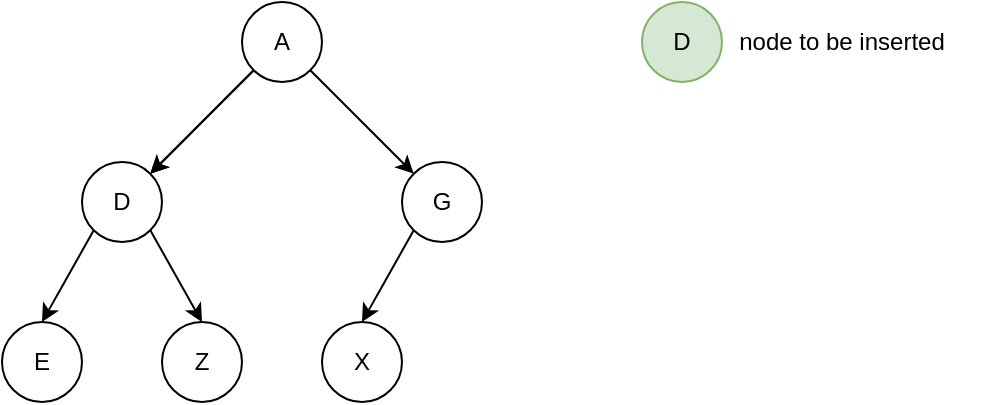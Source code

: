 <mxfile version="13.0.4" type="github" pages="8"><diagram id="tiTkpg5MdKOJtPrWHoKa" name="Page-1"><mxGraphModel dx="782" dy="431" grid="1" gridSize="10" guides="1" tooltips="1" connect="1" arrows="1" fold="1" page="1" pageScale="1" pageWidth="850" pageHeight="1100" math="0" shadow="0"><root><mxCell id="0"/><mxCell id="1" parent="0"/><mxCell id="Uha7pH_cjQRM5KrQi9Jk-1" value="A" style="ellipse;whiteSpace=wrap;html=1;aspect=fixed;" vertex="1" parent="1"><mxGeometry x="400" y="120" width="40" height="40" as="geometry"/></mxCell><mxCell id="Uha7pH_cjQRM5KrQi9Jk-2" value="D" style="ellipse;whiteSpace=wrap;html=1;aspect=fixed;" vertex="1" parent="1"><mxGeometry x="320" y="200" width="40" height="40" as="geometry"/></mxCell><mxCell id="Uha7pH_cjQRM5KrQi9Jk-3" value="G" style="ellipse;whiteSpace=wrap;html=1;aspect=fixed;" vertex="1" parent="1"><mxGeometry x="480" y="200" width="40" height="40" as="geometry"/></mxCell><mxCell id="Uha7pH_cjQRM5KrQi9Jk-4" value="E" style="ellipse;whiteSpace=wrap;html=1;aspect=fixed;" vertex="1" parent="1"><mxGeometry x="280" y="280" width="40" height="40" as="geometry"/></mxCell><mxCell id="Uha7pH_cjQRM5KrQi9Jk-5" value="Z" style="ellipse;whiteSpace=wrap;html=1;aspect=fixed;" vertex="1" parent="1"><mxGeometry x="360" y="280" width="40" height="40" as="geometry"/></mxCell><mxCell id="Uha7pH_cjQRM5KrQi9Jk-6" value="X" style="ellipse;whiteSpace=wrap;html=1;aspect=fixed;" vertex="1" parent="1"><mxGeometry x="440" y="280" width="40" height="40" as="geometry"/></mxCell><mxCell id="Uha7pH_cjQRM5KrQi9Jk-7" value="D" style="ellipse;whiteSpace=wrap;html=1;aspect=fixed;fillColor=#d5e8d4;strokeColor=#82b366;" vertex="1" parent="1"><mxGeometry x="600" y="120" width="40" height="40" as="geometry"/></mxCell><mxCell id="Uha7pH_cjQRM5KrQi9Jk-8" value="" style="endArrow=classic;html=1;exitX=0;exitY=1;exitDx=0;exitDy=0;entryX=1;entryY=0;entryDx=0;entryDy=0;" edge="1" parent="1" source="Uha7pH_cjQRM5KrQi9Jk-1" target="Uha7pH_cjQRM5KrQi9Jk-2"><mxGeometry width="50" height="50" relative="1" as="geometry"><mxPoint x="410" y="290" as="sourcePoint"/><mxPoint x="460" y="240" as="targetPoint"/></mxGeometry></mxCell><mxCell id="Uha7pH_cjQRM5KrQi9Jk-9" value="" style="endArrow=classic;html=1;exitX=1;exitY=1;exitDx=0;exitDy=0;" edge="1" parent="1" source="Uha7pH_cjQRM5KrQi9Jk-1" target="Uha7pH_cjQRM5KrQi9Jk-3"><mxGeometry width="50" height="50" relative="1" as="geometry"><mxPoint x="410" y="290" as="sourcePoint"/><mxPoint x="460" y="240" as="targetPoint"/></mxGeometry></mxCell><mxCell id="Uha7pH_cjQRM5KrQi9Jk-10" value="" style="endArrow=classic;html=1;exitX=0;exitY=1;exitDx=0;exitDy=0;entryX=1;entryY=0;entryDx=0;entryDy=0;" edge="1" parent="1"><mxGeometry width="50" height="50" relative="1" as="geometry"><mxPoint x="405.858" y="154.142" as="sourcePoint"/><mxPoint x="354.142" y="205.858" as="targetPoint"/></mxGeometry></mxCell><mxCell id="Uha7pH_cjQRM5KrQi9Jk-11" value="" style="endArrow=classic;html=1;exitX=0;exitY=1;exitDx=0;exitDy=0;entryX=0.5;entryY=0;entryDx=0;entryDy=0;" edge="1" parent="1" source="Uha7pH_cjQRM5KrQi9Jk-2" target="Uha7pH_cjQRM5KrQi9Jk-4"><mxGeometry width="50" height="50" relative="1" as="geometry"><mxPoint x="415.858" y="164.142" as="sourcePoint"/><mxPoint x="364.142" y="215.858" as="targetPoint"/></mxGeometry></mxCell><mxCell id="Uha7pH_cjQRM5KrQi9Jk-12" value="" style="endArrow=classic;html=1;exitX=1;exitY=1;exitDx=0;exitDy=0;entryX=0.5;entryY=0;entryDx=0;entryDy=0;" edge="1" parent="1" source="Uha7pH_cjQRM5KrQi9Jk-2" target="Uha7pH_cjQRM5KrQi9Jk-5"><mxGeometry width="50" height="50" relative="1" as="geometry"><mxPoint x="425.858" y="174.142" as="sourcePoint"/><mxPoint x="374.142" y="225.858" as="targetPoint"/></mxGeometry></mxCell><mxCell id="Uha7pH_cjQRM5KrQi9Jk-13" value="" style="endArrow=classic;html=1;exitX=0;exitY=1;exitDx=0;exitDy=0;entryX=0.5;entryY=0;entryDx=0;entryDy=0;" edge="1" parent="1" source="Uha7pH_cjQRM5KrQi9Jk-3" target="Uha7pH_cjQRM5KrQi9Jk-6"><mxGeometry width="50" height="50" relative="1" as="geometry"><mxPoint x="435.858" y="184.142" as="sourcePoint"/><mxPoint x="460" y="234" as="targetPoint"/></mxGeometry></mxCell><mxCell id="Uha7pH_cjQRM5KrQi9Jk-14" value="node to be inserted" style="text;html=1;strokeColor=none;fillColor=none;align=center;verticalAlign=middle;whiteSpace=wrap;rounded=0;" vertex="1" parent="1"><mxGeometry x="630" y="130" width="140" height="20" as="geometry"/></mxCell></root></mxGraphModel></diagram><diagram name="insert1" id="0joCzEbmQRCIp6UlBFdG"><mxGraphModel dx="782" dy="431" grid="1" gridSize="10" guides="1" tooltips="1" connect="1" arrows="1" fold="1" page="1" pageScale="1" pageWidth="850" pageHeight="1100" math="0" shadow="0"><root><mxCell id="C-Qoiq7Bib27GwgHGDlU-0"/><mxCell id="C-Qoiq7Bib27GwgHGDlU-1" parent="C-Qoiq7Bib27GwgHGDlU-0"/><mxCell id="C-Qoiq7Bib27GwgHGDlU-2" value="A" style="ellipse;whiteSpace=wrap;html=1;aspect=fixed;" parent="C-Qoiq7Bib27GwgHGDlU-1" vertex="1"><mxGeometry x="360" y="80" width="40" height="40" as="geometry"/></mxCell><mxCell id="C-Qoiq7Bib27GwgHGDlU-3" value="D" style="ellipse;whiteSpace=wrap;html=1;aspect=fixed;" parent="C-Qoiq7Bib27GwgHGDlU-1" vertex="1"><mxGeometry x="280" y="160" width="40" height="40" as="geometry"/></mxCell><mxCell id="C-Qoiq7Bib27GwgHGDlU-4" value="G" style="ellipse;whiteSpace=wrap;html=1;aspect=fixed;" parent="C-Qoiq7Bib27GwgHGDlU-1" vertex="1"><mxGeometry x="440" y="160" width="40" height="40" as="geometry"/></mxCell><mxCell id="C-Qoiq7Bib27GwgHGDlU-5" value="E" style="ellipse;whiteSpace=wrap;html=1;aspect=fixed;" parent="C-Qoiq7Bib27GwgHGDlU-1" vertex="1"><mxGeometry x="240" y="240" width="40" height="40" as="geometry"/></mxCell><mxCell id="C-Qoiq7Bib27GwgHGDlU-6" value="Z" style="ellipse;whiteSpace=wrap;html=1;aspect=fixed;" parent="C-Qoiq7Bib27GwgHGDlU-1" vertex="1"><mxGeometry x="320" y="240" width="40" height="40" as="geometry"/></mxCell><mxCell id="C-Qoiq7Bib27GwgHGDlU-7" value="X" style="ellipse;whiteSpace=wrap;html=1;aspect=fixed;" parent="C-Qoiq7Bib27GwgHGDlU-1" vertex="1"><mxGeometry x="400" y="240" width="40" height="40" as="geometry"/></mxCell><mxCell id="C-Qoiq7Bib27GwgHGDlU-8" value="D" style="ellipse;whiteSpace=wrap;html=1;aspect=fixed;fillColor=#d5e8d4;strokeColor=#82b366;" parent="C-Qoiq7Bib27GwgHGDlU-1" vertex="1"><mxGeometry x="480" y="240" width="40" height="40" as="geometry"/></mxCell><mxCell id="C-Qoiq7Bib27GwgHGDlU-9" value="" style="endArrow=classic;html=1;exitX=0;exitY=1;exitDx=0;exitDy=0;entryX=1;entryY=0;entryDx=0;entryDy=0;" parent="C-Qoiq7Bib27GwgHGDlU-1" source="C-Qoiq7Bib27GwgHGDlU-2" target="C-Qoiq7Bib27GwgHGDlU-3" edge="1"><mxGeometry width="50" height="50" relative="1" as="geometry"><mxPoint x="370" y="250" as="sourcePoint"/><mxPoint x="420" y="200" as="targetPoint"/></mxGeometry></mxCell><mxCell id="C-Qoiq7Bib27GwgHGDlU-10" value="" style="endArrow=classic;html=1;exitX=1;exitY=1;exitDx=0;exitDy=0;" parent="C-Qoiq7Bib27GwgHGDlU-1" source="C-Qoiq7Bib27GwgHGDlU-2" target="C-Qoiq7Bib27GwgHGDlU-4" edge="1"><mxGeometry width="50" height="50" relative="1" as="geometry"><mxPoint x="370" y="250" as="sourcePoint"/><mxPoint x="420" y="200" as="targetPoint"/></mxGeometry></mxCell><mxCell id="C-Qoiq7Bib27GwgHGDlU-11" value="" style="endArrow=classic;html=1;exitX=0;exitY=1;exitDx=0;exitDy=0;entryX=1;entryY=0;entryDx=0;entryDy=0;" parent="C-Qoiq7Bib27GwgHGDlU-1" edge="1"><mxGeometry width="50" height="50" relative="1" as="geometry"><mxPoint x="365.858" y="114.142" as="sourcePoint"/><mxPoint x="314.142" y="165.858" as="targetPoint"/></mxGeometry></mxCell><mxCell id="C-Qoiq7Bib27GwgHGDlU-12" value="" style="endArrow=classic;html=1;exitX=0;exitY=1;exitDx=0;exitDy=0;entryX=0.5;entryY=0;entryDx=0;entryDy=0;" parent="C-Qoiq7Bib27GwgHGDlU-1" source="C-Qoiq7Bib27GwgHGDlU-3" target="C-Qoiq7Bib27GwgHGDlU-5" edge="1"><mxGeometry width="50" height="50" relative="1" as="geometry"><mxPoint x="375.858" y="124.142" as="sourcePoint"/><mxPoint x="324.142" y="175.858" as="targetPoint"/></mxGeometry></mxCell><mxCell id="C-Qoiq7Bib27GwgHGDlU-13" value="" style="endArrow=classic;html=1;exitX=1;exitY=1;exitDx=0;exitDy=0;entryX=0.5;entryY=0;entryDx=0;entryDy=0;" parent="C-Qoiq7Bib27GwgHGDlU-1" source="C-Qoiq7Bib27GwgHGDlU-3" target="C-Qoiq7Bib27GwgHGDlU-6" edge="1"><mxGeometry width="50" height="50" relative="1" as="geometry"><mxPoint x="385.858" y="134.142" as="sourcePoint"/><mxPoint x="334.142" y="185.858" as="targetPoint"/></mxGeometry></mxCell><mxCell id="C-Qoiq7Bib27GwgHGDlU-14" value="" style="endArrow=classic;html=1;exitX=0;exitY=1;exitDx=0;exitDy=0;entryX=0.5;entryY=0;entryDx=0;entryDy=0;" parent="C-Qoiq7Bib27GwgHGDlU-1" source="C-Qoiq7Bib27GwgHGDlU-4" target="C-Qoiq7Bib27GwgHGDlU-7" edge="1"><mxGeometry width="50" height="50" relative="1" as="geometry"><mxPoint x="395.858" y="144.142" as="sourcePoint"/><mxPoint x="420" y="194" as="targetPoint"/></mxGeometry></mxCell><mxCell id="C-Qoiq7Bib27GwgHGDlU-15" value="" style="endArrow=classic;html=1;exitX=1;exitY=1;exitDx=0;exitDy=0;entryX=0.5;entryY=0;entryDx=0;entryDy=0;" parent="C-Qoiq7Bib27GwgHGDlU-1" source="C-Qoiq7Bib27GwgHGDlU-4" target="C-Qoiq7Bib27GwgHGDlU-8" edge="1"><mxGeometry width="50" height="50" relative="1" as="geometry"><mxPoint x="405.858" y="154.142" as="sourcePoint"/><mxPoint x="354.142" y="205.858" as="targetPoint"/></mxGeometry></mxCell></root></mxGraphModel></diagram><diagram name="insert2" id="3iJyDVDgTwm7WwHzCFF7"><mxGraphModel dx="782" dy="431" grid="1" gridSize="10" guides="1" tooltips="1" connect="1" arrows="1" fold="1" page="1" pageScale="1" pageWidth="850" pageHeight="1100" math="0" shadow="0"><root><mxCell id="vXkFa2twv61q6ra7nLN5-0"/><mxCell id="vXkFa2twv61q6ra7nLN5-1" parent="vXkFa2twv61q6ra7nLN5-0"/><mxCell id="vXkFa2twv61q6ra7nLN5-2" value="A" style="ellipse;whiteSpace=wrap;html=1;aspect=fixed;" parent="vXkFa2twv61q6ra7nLN5-1" vertex="1"><mxGeometry x="360" y="80" width="40" height="40" as="geometry"/></mxCell><mxCell id="vXkFa2twv61q6ra7nLN5-3" value="D" style="ellipse;whiteSpace=wrap;html=1;aspect=fixed;" parent="vXkFa2twv61q6ra7nLN5-1" vertex="1"><mxGeometry x="280" y="160" width="40" height="40" as="geometry"/></mxCell><mxCell id="vXkFa2twv61q6ra7nLN5-4" value="G" style="ellipse;whiteSpace=wrap;html=1;aspect=fixed;" parent="vXkFa2twv61q6ra7nLN5-1" vertex="1"><mxGeometry x="440" y="160" width="40" height="40" as="geometry"/></mxCell><mxCell id="vXkFa2twv61q6ra7nLN5-5" value="E" style="ellipse;whiteSpace=wrap;html=1;aspect=fixed;" parent="vXkFa2twv61q6ra7nLN5-1" vertex="1"><mxGeometry x="240" y="240" width="40" height="40" as="geometry"/></mxCell><mxCell id="vXkFa2twv61q6ra7nLN5-6" value="Z" style="ellipse;whiteSpace=wrap;html=1;aspect=fixed;" parent="vXkFa2twv61q6ra7nLN5-1" vertex="1"><mxGeometry x="320" y="240" width="40" height="40" as="geometry"/></mxCell><mxCell id="vXkFa2twv61q6ra7nLN5-7" value="X" style="ellipse;whiteSpace=wrap;html=1;aspect=fixed;" parent="vXkFa2twv61q6ra7nLN5-1" vertex="1"><mxGeometry x="400" y="240" width="40" height="40" as="geometry"/></mxCell><mxCell id="vXkFa2twv61q6ra7nLN5-8" value="D" style="ellipse;whiteSpace=wrap;html=1;aspect=fixed;fillColor=#d5e8d4;strokeColor=#82b366;" parent="vXkFa2twv61q6ra7nLN5-1" vertex="1"><mxGeometry x="480" y="240" width="40" height="40" as="geometry"/></mxCell><mxCell id="vXkFa2twv61q6ra7nLN5-9" value="" style="endArrow=classic;html=1;exitX=0;exitY=1;exitDx=0;exitDy=0;entryX=1;entryY=0;entryDx=0;entryDy=0;" parent="vXkFa2twv61q6ra7nLN5-1" source="vXkFa2twv61q6ra7nLN5-2" target="vXkFa2twv61q6ra7nLN5-3" edge="1"><mxGeometry width="50" height="50" relative="1" as="geometry"><mxPoint x="370" y="250" as="sourcePoint"/><mxPoint x="420" y="200" as="targetPoint"/></mxGeometry></mxCell><mxCell id="vXkFa2twv61q6ra7nLN5-10" value="" style="endArrow=classic;html=1;exitX=1;exitY=1;exitDx=0;exitDy=0;" parent="vXkFa2twv61q6ra7nLN5-1" source="vXkFa2twv61q6ra7nLN5-2" target="vXkFa2twv61q6ra7nLN5-4" edge="1"><mxGeometry width="50" height="50" relative="1" as="geometry"><mxPoint x="370" y="250" as="sourcePoint"/><mxPoint x="420" y="200" as="targetPoint"/></mxGeometry></mxCell><mxCell id="vXkFa2twv61q6ra7nLN5-11" value="" style="endArrow=classic;html=1;exitX=0;exitY=1;exitDx=0;exitDy=0;entryX=1;entryY=0;entryDx=0;entryDy=0;" parent="vXkFa2twv61q6ra7nLN5-1" edge="1"><mxGeometry width="50" height="50" relative="1" as="geometry"><mxPoint x="365.858" y="114.142" as="sourcePoint"/><mxPoint x="314.142" y="165.858" as="targetPoint"/></mxGeometry></mxCell><mxCell id="vXkFa2twv61q6ra7nLN5-12" value="" style="endArrow=classic;html=1;exitX=0;exitY=1;exitDx=0;exitDy=0;entryX=0.5;entryY=0;entryDx=0;entryDy=0;" parent="vXkFa2twv61q6ra7nLN5-1" source="vXkFa2twv61q6ra7nLN5-3" target="vXkFa2twv61q6ra7nLN5-5" edge="1"><mxGeometry width="50" height="50" relative="1" as="geometry"><mxPoint x="375.858" y="124.142" as="sourcePoint"/><mxPoint x="324.142" y="175.858" as="targetPoint"/></mxGeometry></mxCell><mxCell id="vXkFa2twv61q6ra7nLN5-13" value="" style="endArrow=classic;html=1;exitX=1;exitY=1;exitDx=0;exitDy=0;entryX=0.5;entryY=0;entryDx=0;entryDy=0;" parent="vXkFa2twv61q6ra7nLN5-1" source="vXkFa2twv61q6ra7nLN5-3" target="vXkFa2twv61q6ra7nLN5-6" edge="1"><mxGeometry width="50" height="50" relative="1" as="geometry"><mxPoint x="385.858" y="134.142" as="sourcePoint"/><mxPoint x="334.142" y="185.858" as="targetPoint"/></mxGeometry></mxCell><mxCell id="vXkFa2twv61q6ra7nLN5-14" value="" style="endArrow=classic;html=1;exitX=0;exitY=1;exitDx=0;exitDy=0;entryX=0.5;entryY=0;entryDx=0;entryDy=0;" parent="vXkFa2twv61q6ra7nLN5-1" source="vXkFa2twv61q6ra7nLN5-4" target="vXkFa2twv61q6ra7nLN5-7" edge="1"><mxGeometry width="50" height="50" relative="1" as="geometry"><mxPoint x="395.858" y="144.142" as="sourcePoint"/><mxPoint x="420" y="194" as="targetPoint"/></mxGeometry></mxCell><mxCell id="vXkFa2twv61q6ra7nLN5-15" value="" style="endArrow=classic;html=1;exitX=1;exitY=1;exitDx=0;exitDy=0;entryX=0.5;entryY=0;entryDx=0;entryDy=0;" parent="vXkFa2twv61q6ra7nLN5-1" source="vXkFa2twv61q6ra7nLN5-4" target="vXkFa2twv61q6ra7nLN5-8" edge="1"><mxGeometry width="50" height="50" relative="1" as="geometry"><mxPoint x="405.858" y="154.142" as="sourcePoint"/><mxPoint x="354.142" y="205.858" as="targetPoint"/></mxGeometry></mxCell><mxCell id="SrZjZe7KAqvHJ1TmL_Qe-0" value="" style="dashed=1;curved=1;endArrow=classic;startArrow=classic;html=1;exitX=1;exitY=0.5;exitDx=0;exitDy=0;entryX=1;entryY=0.5;entryDx=0;entryDy=0;fillColor=#f8cecc;strokeColor=#b85450;" parent="vXkFa2twv61q6ra7nLN5-1" source="vXkFa2twv61q6ra7nLN5-8" target="vXkFa2twv61q6ra7nLN5-4" edge="1"><mxGeometry width="50" height="50" relative="1" as="geometry"><mxPoint x="550" y="220" as="sourcePoint"/><mxPoint x="520" y="140" as="targetPoint"/><Array as="points"><mxPoint x="540" y="220"/><mxPoint x="530" y="180"/></Array></mxGeometry></mxCell></root></mxGraphModel></diagram><diagram name="insert3" id="_QG4GHINKC9JCldXMLCE"><mxGraphModel dx="782" dy="431" grid="1" gridSize="10" guides="1" tooltips="1" connect="1" arrows="1" fold="1" page="1" pageScale="1" pageWidth="850" pageHeight="1100" math="0" shadow="0"><root><mxCell id="C8JuV8JJ2mS9ize30Ght-0"/><mxCell id="C8JuV8JJ2mS9ize30Ght-1" parent="C8JuV8JJ2mS9ize30Ght-0"/><mxCell id="C8JuV8JJ2mS9ize30Ght-2" value="A" style="ellipse;whiteSpace=wrap;html=1;aspect=fixed;" parent="C8JuV8JJ2mS9ize30Ght-1" vertex="1"><mxGeometry x="360" y="80" width="40" height="40" as="geometry"/></mxCell><mxCell id="C8JuV8JJ2mS9ize30Ght-3" value="D" style="ellipse;whiteSpace=wrap;html=1;aspect=fixed;" parent="C8JuV8JJ2mS9ize30Ght-1" vertex="1"><mxGeometry x="280" y="160" width="40" height="40" as="geometry"/></mxCell><mxCell id="C8JuV8JJ2mS9ize30Ght-4" value="D" style="ellipse;whiteSpace=wrap;html=1;aspect=fixed;fillColor=#d5e8d4;strokeColor=#82b366;" parent="C8JuV8JJ2mS9ize30Ght-1" vertex="1"><mxGeometry x="440" y="160" width="40" height="40" as="geometry"/></mxCell><mxCell id="C8JuV8JJ2mS9ize30Ght-5" value="E" style="ellipse;whiteSpace=wrap;html=1;aspect=fixed;" parent="C8JuV8JJ2mS9ize30Ght-1" vertex="1"><mxGeometry x="240" y="240" width="40" height="40" as="geometry"/></mxCell><mxCell id="C8JuV8JJ2mS9ize30Ght-6" value="Z" style="ellipse;whiteSpace=wrap;html=1;aspect=fixed;" parent="C8JuV8JJ2mS9ize30Ght-1" vertex="1"><mxGeometry x="320" y="240" width="40" height="40" as="geometry"/></mxCell><mxCell id="C8JuV8JJ2mS9ize30Ght-7" value="X" style="ellipse;whiteSpace=wrap;html=1;aspect=fixed;" parent="C8JuV8JJ2mS9ize30Ght-1" vertex="1"><mxGeometry x="400" y="240" width="40" height="40" as="geometry"/></mxCell><mxCell id="C8JuV8JJ2mS9ize30Ght-8" value="G" style="ellipse;whiteSpace=wrap;html=1;aspect=fixed;" parent="C8JuV8JJ2mS9ize30Ght-1" vertex="1"><mxGeometry x="480" y="240" width="40" height="40" as="geometry"/></mxCell><mxCell id="C8JuV8JJ2mS9ize30Ght-9" value="" style="endArrow=classic;html=1;exitX=0;exitY=1;exitDx=0;exitDy=0;entryX=1;entryY=0;entryDx=0;entryDy=0;" parent="C8JuV8JJ2mS9ize30Ght-1" source="C8JuV8JJ2mS9ize30Ght-2" target="C8JuV8JJ2mS9ize30Ght-3" edge="1"><mxGeometry width="50" height="50" relative="1" as="geometry"><mxPoint x="370" y="250" as="sourcePoint"/><mxPoint x="420" y="200" as="targetPoint"/></mxGeometry></mxCell><mxCell id="C8JuV8JJ2mS9ize30Ght-10" value="" style="endArrow=classic;html=1;exitX=1;exitY=1;exitDx=0;exitDy=0;" parent="C8JuV8JJ2mS9ize30Ght-1" source="C8JuV8JJ2mS9ize30Ght-2" target="C8JuV8JJ2mS9ize30Ght-4" edge="1"><mxGeometry width="50" height="50" relative="1" as="geometry"><mxPoint x="370" y="250" as="sourcePoint"/><mxPoint x="420" y="200" as="targetPoint"/></mxGeometry></mxCell><mxCell id="C8JuV8JJ2mS9ize30Ght-11" value="" style="endArrow=classic;html=1;exitX=0;exitY=1;exitDx=0;exitDy=0;entryX=1;entryY=0;entryDx=0;entryDy=0;" parent="C8JuV8JJ2mS9ize30Ght-1" edge="1"><mxGeometry width="50" height="50" relative="1" as="geometry"><mxPoint x="365.858" y="114.142" as="sourcePoint"/><mxPoint x="314.142" y="165.858" as="targetPoint"/></mxGeometry></mxCell><mxCell id="C8JuV8JJ2mS9ize30Ght-12" value="" style="endArrow=classic;html=1;exitX=0;exitY=1;exitDx=0;exitDy=0;entryX=0.5;entryY=0;entryDx=0;entryDy=0;" parent="C8JuV8JJ2mS9ize30Ght-1" source="C8JuV8JJ2mS9ize30Ght-3" target="C8JuV8JJ2mS9ize30Ght-5" edge="1"><mxGeometry width="50" height="50" relative="1" as="geometry"><mxPoint x="375.858" y="124.142" as="sourcePoint"/><mxPoint x="324.142" y="175.858" as="targetPoint"/></mxGeometry></mxCell><mxCell id="C8JuV8JJ2mS9ize30Ght-13" value="" style="endArrow=classic;html=1;exitX=1;exitY=1;exitDx=0;exitDy=0;entryX=0.5;entryY=0;entryDx=0;entryDy=0;" parent="C8JuV8JJ2mS9ize30Ght-1" source="C8JuV8JJ2mS9ize30Ght-3" target="C8JuV8JJ2mS9ize30Ght-6" edge="1"><mxGeometry width="50" height="50" relative="1" as="geometry"><mxPoint x="385.858" y="134.142" as="sourcePoint"/><mxPoint x="334.142" y="185.858" as="targetPoint"/></mxGeometry></mxCell><mxCell id="C8JuV8JJ2mS9ize30Ght-14" value="" style="endArrow=classic;html=1;exitX=0;exitY=1;exitDx=0;exitDy=0;entryX=0.5;entryY=0;entryDx=0;entryDy=0;" parent="C8JuV8JJ2mS9ize30Ght-1" source="C8JuV8JJ2mS9ize30Ght-4" target="C8JuV8JJ2mS9ize30Ght-7" edge="1"><mxGeometry width="50" height="50" relative="1" as="geometry"><mxPoint x="395.858" y="144.142" as="sourcePoint"/><mxPoint x="420" y="194" as="targetPoint"/></mxGeometry></mxCell><mxCell id="C8JuV8JJ2mS9ize30Ght-15" value="" style="endArrow=classic;html=1;exitX=1;exitY=1;exitDx=0;exitDy=0;entryX=0.5;entryY=0;entryDx=0;entryDy=0;" parent="C8JuV8JJ2mS9ize30Ght-1" source="C8JuV8JJ2mS9ize30Ght-4" target="C8JuV8JJ2mS9ize30Ght-8" edge="1"><mxGeometry width="50" height="50" relative="1" as="geometry"><mxPoint x="405.858" y="154.142" as="sourcePoint"/><mxPoint x="354.142" y="205.858" as="targetPoint"/></mxGeometry></mxCell></root></mxGraphModel></diagram><diagram name="delete0" id="vWE9emoFcDbL52ZdJsZ7"><mxGraphModel dx="782" dy="431" grid="1" gridSize="10" guides="1" tooltips="1" connect="1" arrows="1" fold="1" page="1" pageScale="1" pageWidth="850" pageHeight="1100" math="0" shadow="0"><root><mxCell id="GKkTEuXcgtPDKcIp3vs8-0"/><mxCell id="GKkTEuXcgtPDKcIp3vs8-1" parent="GKkTEuXcgtPDKcIp3vs8-0"/><mxCell id="GKkTEuXcgtPDKcIp3vs8-2" value="A" style="ellipse;whiteSpace=wrap;html=1;aspect=fixed;fillColor=#f8cecc;strokeColor=#b85450;" parent="GKkTEuXcgtPDKcIp3vs8-1" vertex="1"><mxGeometry x="360" y="80" width="40" height="40" as="geometry"/></mxCell><mxCell id="GKkTEuXcgtPDKcIp3vs8-3" value="D" style="ellipse;whiteSpace=wrap;html=1;aspect=fixed;" parent="GKkTEuXcgtPDKcIp3vs8-1" vertex="1"><mxGeometry x="280" y="160" width="40" height="40" as="geometry"/></mxCell><mxCell id="GKkTEuXcgtPDKcIp3vs8-4" value="D" style="ellipse;whiteSpace=wrap;html=1;aspect=fixed;" parent="GKkTEuXcgtPDKcIp3vs8-1" vertex="1"><mxGeometry x="440" y="160" width="40" height="40" as="geometry"/></mxCell><mxCell id="GKkTEuXcgtPDKcIp3vs8-5" value="E" style="ellipse;whiteSpace=wrap;html=1;aspect=fixed;" parent="GKkTEuXcgtPDKcIp3vs8-1" vertex="1"><mxGeometry x="240" y="240" width="40" height="40" as="geometry"/></mxCell><mxCell id="GKkTEuXcgtPDKcIp3vs8-6" value="Z" style="ellipse;whiteSpace=wrap;html=1;aspect=fixed;" parent="GKkTEuXcgtPDKcIp3vs8-1" vertex="1"><mxGeometry x="320" y="240" width="40" height="40" as="geometry"/></mxCell><mxCell id="GKkTEuXcgtPDKcIp3vs8-7" value="X" style="ellipse;whiteSpace=wrap;html=1;aspect=fixed;" parent="GKkTEuXcgtPDKcIp3vs8-1" vertex="1"><mxGeometry x="400" y="240" width="40" height="40" as="geometry"/></mxCell><mxCell id="GKkTEuXcgtPDKcIp3vs8-8" value="" style="endArrow=classic;html=1;exitX=0;exitY=1;exitDx=0;exitDy=0;entryX=1;entryY=0;entryDx=0;entryDy=0;" parent="GKkTEuXcgtPDKcIp3vs8-1" source="GKkTEuXcgtPDKcIp3vs8-2" target="GKkTEuXcgtPDKcIp3vs8-3" edge="1"><mxGeometry width="50" height="50" relative="1" as="geometry"><mxPoint x="370" y="250" as="sourcePoint"/><mxPoint x="420" y="200" as="targetPoint"/></mxGeometry></mxCell><mxCell id="GKkTEuXcgtPDKcIp3vs8-9" value="" style="endArrow=classic;html=1;exitX=1;exitY=1;exitDx=0;exitDy=0;" parent="GKkTEuXcgtPDKcIp3vs8-1" source="GKkTEuXcgtPDKcIp3vs8-2" target="GKkTEuXcgtPDKcIp3vs8-4" edge="1"><mxGeometry width="50" height="50" relative="1" as="geometry"><mxPoint x="370" y="250" as="sourcePoint"/><mxPoint x="420" y="200" as="targetPoint"/></mxGeometry></mxCell><mxCell id="GKkTEuXcgtPDKcIp3vs8-10" value="" style="endArrow=classic;html=1;exitX=0;exitY=1;exitDx=0;exitDy=0;entryX=1;entryY=0;entryDx=0;entryDy=0;" parent="GKkTEuXcgtPDKcIp3vs8-1" edge="1"><mxGeometry width="50" height="50" relative="1" as="geometry"><mxPoint x="365.858" y="114.142" as="sourcePoint"/><mxPoint x="314.142" y="165.858" as="targetPoint"/></mxGeometry></mxCell><mxCell id="GKkTEuXcgtPDKcIp3vs8-11" value="" style="endArrow=classic;html=1;exitX=0;exitY=1;exitDx=0;exitDy=0;entryX=0.5;entryY=0;entryDx=0;entryDy=0;" parent="GKkTEuXcgtPDKcIp3vs8-1" source="GKkTEuXcgtPDKcIp3vs8-3" target="GKkTEuXcgtPDKcIp3vs8-5" edge="1"><mxGeometry width="50" height="50" relative="1" as="geometry"><mxPoint x="375.858" y="124.142" as="sourcePoint"/><mxPoint x="324.142" y="175.858" as="targetPoint"/></mxGeometry></mxCell><mxCell id="GKkTEuXcgtPDKcIp3vs8-12" value="" style="endArrow=classic;html=1;exitX=1;exitY=1;exitDx=0;exitDy=0;entryX=0.5;entryY=0;entryDx=0;entryDy=0;" parent="GKkTEuXcgtPDKcIp3vs8-1" source="GKkTEuXcgtPDKcIp3vs8-3" target="GKkTEuXcgtPDKcIp3vs8-6" edge="1"><mxGeometry width="50" height="50" relative="1" as="geometry"><mxPoint x="385.858" y="134.142" as="sourcePoint"/><mxPoint x="334.142" y="185.858" as="targetPoint"/></mxGeometry></mxCell><mxCell id="GKkTEuXcgtPDKcIp3vs8-13" value="" style="endArrow=classic;html=1;exitX=0;exitY=1;exitDx=0;exitDy=0;entryX=0.5;entryY=0;entryDx=0;entryDy=0;" parent="GKkTEuXcgtPDKcIp3vs8-1" source="GKkTEuXcgtPDKcIp3vs8-4" target="GKkTEuXcgtPDKcIp3vs8-7" edge="1"><mxGeometry width="50" height="50" relative="1" as="geometry"><mxPoint x="395.858" y="144.142" as="sourcePoint"/><mxPoint x="420" y="194" as="targetPoint"/></mxGeometry></mxCell><mxCell id="GKkTEuXcgtPDKcIp3vs8-15" value="G" style="ellipse;whiteSpace=wrap;html=1;aspect=fixed;" parent="GKkTEuXcgtPDKcIp3vs8-1" vertex="1"><mxGeometry x="480" y="240" width="40" height="40" as="geometry"/></mxCell><mxCell id="GKkTEuXcgtPDKcIp3vs8-16" value="" style="endArrow=classic;html=1;entryX=0.5;entryY=0;entryDx=0;entryDy=0;exitX=1;exitY=1;exitDx=0;exitDy=0;" parent="GKkTEuXcgtPDKcIp3vs8-1" source="GKkTEuXcgtPDKcIp3vs8-4" target="GKkTEuXcgtPDKcIp3vs8-15" edge="1"><mxGeometry width="50" height="50" relative="1" as="geometry"><mxPoint x="540" y="170" as="sourcePoint"/><mxPoint x="560" y="180" as="targetPoint"/></mxGeometry></mxCell></root></mxGraphModel></diagram><diagram name="delete1" id="PgltrsXOVjbsjhyOYFS_"><mxGraphModel dx="782" dy="431" grid="1" gridSize="10" guides="1" tooltips="1" connect="1" arrows="1" fold="1" page="1" pageScale="1" pageWidth="850" pageHeight="1100" math="0" shadow="0"><root><mxCell id="Dqc5kk60L8dRfvvsSHrR-0"/><mxCell id="Dqc5kk60L8dRfvvsSHrR-1" parent="Dqc5kk60L8dRfvvsSHrR-0"/><mxCell id="Dqc5kk60L8dRfvvsSHrR-2" value="G" style="ellipse;whiteSpace=wrap;html=1;aspect=fixed;fillColor=#dae8fc;strokeColor=#6c8ebf;" parent="Dqc5kk60L8dRfvvsSHrR-1" vertex="1"><mxGeometry x="360" y="80" width="40" height="40" as="geometry"/></mxCell><mxCell id="Dqc5kk60L8dRfvvsSHrR-3" value="D" style="ellipse;whiteSpace=wrap;html=1;aspect=fixed;" parent="Dqc5kk60L8dRfvvsSHrR-1" vertex="1"><mxGeometry x="280" y="160" width="40" height="40" as="geometry"/></mxCell><mxCell id="Dqc5kk60L8dRfvvsSHrR-4" value="D" style="ellipse;whiteSpace=wrap;html=1;aspect=fixed;" parent="Dqc5kk60L8dRfvvsSHrR-1" vertex="1"><mxGeometry x="440" y="160" width="40" height="40" as="geometry"/></mxCell><mxCell id="Dqc5kk60L8dRfvvsSHrR-5" value="E" style="ellipse;whiteSpace=wrap;html=1;aspect=fixed;" parent="Dqc5kk60L8dRfvvsSHrR-1" vertex="1"><mxGeometry x="240" y="240" width="40" height="40" as="geometry"/></mxCell><mxCell id="Dqc5kk60L8dRfvvsSHrR-6" value="Z" style="ellipse;whiteSpace=wrap;html=1;aspect=fixed;" parent="Dqc5kk60L8dRfvvsSHrR-1" vertex="1"><mxGeometry x="320" y="240" width="40" height="40" as="geometry"/></mxCell><mxCell id="Dqc5kk60L8dRfvvsSHrR-7" value="X" style="ellipse;whiteSpace=wrap;html=1;aspect=fixed;" parent="Dqc5kk60L8dRfvvsSHrR-1" vertex="1"><mxGeometry x="400" y="240" width="40" height="40" as="geometry"/></mxCell><mxCell id="Dqc5kk60L8dRfvvsSHrR-8" value="" style="endArrow=classic;html=1;exitX=0;exitY=1;exitDx=0;exitDy=0;entryX=1;entryY=0;entryDx=0;entryDy=0;" parent="Dqc5kk60L8dRfvvsSHrR-1" source="Dqc5kk60L8dRfvvsSHrR-2" target="Dqc5kk60L8dRfvvsSHrR-3" edge="1"><mxGeometry width="50" height="50" relative="1" as="geometry"><mxPoint x="370" y="250" as="sourcePoint"/><mxPoint x="420" y="200" as="targetPoint"/></mxGeometry></mxCell><mxCell id="Dqc5kk60L8dRfvvsSHrR-9" value="" style="endArrow=classic;html=1;exitX=1;exitY=1;exitDx=0;exitDy=0;" parent="Dqc5kk60L8dRfvvsSHrR-1" source="Dqc5kk60L8dRfvvsSHrR-2" target="Dqc5kk60L8dRfvvsSHrR-4" edge="1"><mxGeometry width="50" height="50" relative="1" as="geometry"><mxPoint x="370" y="250" as="sourcePoint"/><mxPoint x="420" y="200" as="targetPoint"/></mxGeometry></mxCell><mxCell id="Dqc5kk60L8dRfvvsSHrR-10" value="" style="endArrow=classic;html=1;exitX=0;exitY=1;exitDx=0;exitDy=0;entryX=1;entryY=0;entryDx=0;entryDy=0;" parent="Dqc5kk60L8dRfvvsSHrR-1" edge="1"><mxGeometry width="50" height="50" relative="1" as="geometry"><mxPoint x="365.858" y="114.142" as="sourcePoint"/><mxPoint x="314.142" y="165.858" as="targetPoint"/></mxGeometry></mxCell><mxCell id="Dqc5kk60L8dRfvvsSHrR-11" value="" style="endArrow=classic;html=1;exitX=0;exitY=1;exitDx=0;exitDy=0;entryX=0.5;entryY=0;entryDx=0;entryDy=0;" parent="Dqc5kk60L8dRfvvsSHrR-1" source="Dqc5kk60L8dRfvvsSHrR-3" target="Dqc5kk60L8dRfvvsSHrR-5" edge="1"><mxGeometry width="50" height="50" relative="1" as="geometry"><mxPoint x="375.858" y="124.142" as="sourcePoint"/><mxPoint x="324.142" y="175.858" as="targetPoint"/></mxGeometry></mxCell><mxCell id="Dqc5kk60L8dRfvvsSHrR-12" value="" style="endArrow=classic;html=1;exitX=1;exitY=1;exitDx=0;exitDy=0;entryX=0.5;entryY=0;entryDx=0;entryDy=0;" parent="Dqc5kk60L8dRfvvsSHrR-1" source="Dqc5kk60L8dRfvvsSHrR-3" target="Dqc5kk60L8dRfvvsSHrR-6" edge="1"><mxGeometry width="50" height="50" relative="1" as="geometry"><mxPoint x="385.858" y="134.142" as="sourcePoint"/><mxPoint x="334.142" y="185.858" as="targetPoint"/></mxGeometry></mxCell><mxCell id="Dqc5kk60L8dRfvvsSHrR-13" value="" style="endArrow=classic;html=1;exitX=0;exitY=1;exitDx=0;exitDy=0;entryX=0.5;entryY=0;entryDx=0;entryDy=0;" parent="Dqc5kk60L8dRfvvsSHrR-1" source="Dqc5kk60L8dRfvvsSHrR-4" target="Dqc5kk60L8dRfvvsSHrR-7" edge="1"><mxGeometry width="50" height="50" relative="1" as="geometry"><mxPoint x="395.858" y="144.142" as="sourcePoint"/><mxPoint x="420" y="194" as="targetPoint"/></mxGeometry></mxCell><mxCell id="Dqc5kk60L8dRfvvsSHrR-14" value="" style="dashed=1;curved=1;endArrow=classic;startArrow=classic;html=1;exitX=0;exitY=0;exitDx=0;exitDy=0;entryX=0;entryY=0;entryDx=0;entryDy=0;fillColor=#f8cecc;strokeColor=#b85450;" parent="Dqc5kk60L8dRfvvsSHrR-1" source="Dqc5kk60L8dRfvvsSHrR-3" target="Dqc5kk60L8dRfvvsSHrR-2" edge="1"><mxGeometry width="50" height="50" relative="1" as="geometry"><mxPoint x="520" y="260" as="sourcePoint"/><mxPoint x="480" y="180" as="targetPoint"/><Array as="points"><mxPoint x="270" y="100"/></Array></mxGeometry></mxCell><mxCell id="ZbfKyudAZBIzuAVvrGvH-0" value="A" style="ellipse;whiteSpace=wrap;html=1;aspect=fixed;fillColor=#f8cecc;strokeColor=#b85450;" parent="Dqc5kk60L8dRfvvsSHrR-1" vertex="1"><mxGeometry x="560" y="80" width="40" height="40" as="geometry"/></mxCell><mxCell id="ZbfKyudAZBIzuAVvrGvH-1" value="Node deleted and waiting to be returned" style="text;html=1;strokeColor=none;fillColor=none;align=center;verticalAlign=middle;whiteSpace=wrap;rounded=0;" parent="Dqc5kk60L8dRfvvsSHrR-1" vertex="1"><mxGeometry x="600" y="90" width="120" height="20" as="geometry"/></mxCell></root></mxGraphModel></diagram><diagram name="delete2" id="3_ChAbxLQ-6D6vrs810R"><mxGraphModel dx="782" dy="431" grid="1" gridSize="10" guides="1" tooltips="1" connect="1" arrows="1" fold="1" page="1" pageScale="1" pageWidth="850" pageHeight="1100" math="0" shadow="0"><root><mxCell id="_uw6f4uIdjb6el9madh7-0"/><mxCell id="_uw6f4uIdjb6el9madh7-1" parent="_uw6f4uIdjb6el9madh7-0"/><mxCell id="_uw6f4uIdjb6el9madh7-2" value="D" style="ellipse;whiteSpace=wrap;html=1;aspect=fixed;" parent="_uw6f4uIdjb6el9madh7-1" vertex="1"><mxGeometry x="360" y="80" width="40" height="40" as="geometry"/></mxCell><mxCell id="_uw6f4uIdjb6el9madh7-3" value="G" style="ellipse;whiteSpace=wrap;html=1;aspect=fixed;fillColor=#dae8fc;strokeColor=#6c8ebf;" parent="_uw6f4uIdjb6el9madh7-1" vertex="1"><mxGeometry x="280" y="160" width="40" height="40" as="geometry"/></mxCell><mxCell id="_uw6f4uIdjb6el9madh7-4" value="D" style="ellipse;whiteSpace=wrap;html=1;aspect=fixed;" parent="_uw6f4uIdjb6el9madh7-1" vertex="1"><mxGeometry x="440" y="160" width="40" height="40" as="geometry"/></mxCell><mxCell id="_uw6f4uIdjb6el9madh7-5" value="E" style="ellipse;whiteSpace=wrap;html=1;aspect=fixed;" parent="_uw6f4uIdjb6el9madh7-1" vertex="1"><mxGeometry x="240" y="240" width="40" height="40" as="geometry"/></mxCell><mxCell id="_uw6f4uIdjb6el9madh7-6" value="Z" style="ellipse;whiteSpace=wrap;html=1;aspect=fixed;" parent="_uw6f4uIdjb6el9madh7-1" vertex="1"><mxGeometry x="320" y="240" width="40" height="40" as="geometry"/></mxCell><mxCell id="_uw6f4uIdjb6el9madh7-7" value="X" style="ellipse;whiteSpace=wrap;html=1;aspect=fixed;" parent="_uw6f4uIdjb6el9madh7-1" vertex="1"><mxGeometry x="400" y="240" width="40" height="40" as="geometry"/></mxCell><mxCell id="_uw6f4uIdjb6el9madh7-8" value="" style="endArrow=classic;html=1;exitX=0;exitY=1;exitDx=0;exitDy=0;entryX=1;entryY=0;entryDx=0;entryDy=0;" parent="_uw6f4uIdjb6el9madh7-1" source="_uw6f4uIdjb6el9madh7-2" target="_uw6f4uIdjb6el9madh7-3" edge="1"><mxGeometry width="50" height="50" relative="1" as="geometry"><mxPoint x="370" y="250" as="sourcePoint"/><mxPoint x="420" y="200" as="targetPoint"/></mxGeometry></mxCell><mxCell id="_uw6f4uIdjb6el9madh7-9" value="" style="endArrow=classic;html=1;exitX=1;exitY=1;exitDx=0;exitDy=0;" parent="_uw6f4uIdjb6el9madh7-1" source="_uw6f4uIdjb6el9madh7-2" target="_uw6f4uIdjb6el9madh7-4" edge="1"><mxGeometry width="50" height="50" relative="1" as="geometry"><mxPoint x="370" y="250" as="sourcePoint"/><mxPoint x="420" y="200" as="targetPoint"/></mxGeometry></mxCell><mxCell id="_uw6f4uIdjb6el9madh7-10" value="" style="endArrow=classic;html=1;exitX=0;exitY=1;exitDx=0;exitDy=0;entryX=1;entryY=0;entryDx=0;entryDy=0;" parent="_uw6f4uIdjb6el9madh7-1" edge="1"><mxGeometry width="50" height="50" relative="1" as="geometry"><mxPoint x="365.858" y="114.142" as="sourcePoint"/><mxPoint x="314.142" y="165.858" as="targetPoint"/></mxGeometry></mxCell><mxCell id="_uw6f4uIdjb6el9madh7-11" value="" style="endArrow=classic;html=1;exitX=0;exitY=1;exitDx=0;exitDy=0;entryX=0.5;entryY=0;entryDx=0;entryDy=0;" parent="_uw6f4uIdjb6el9madh7-1" source="_uw6f4uIdjb6el9madh7-3" target="_uw6f4uIdjb6el9madh7-5" edge="1"><mxGeometry width="50" height="50" relative="1" as="geometry"><mxPoint x="375.858" y="124.142" as="sourcePoint"/><mxPoint x="324.142" y="175.858" as="targetPoint"/></mxGeometry></mxCell><mxCell id="_uw6f4uIdjb6el9madh7-12" value="" style="endArrow=classic;html=1;exitX=1;exitY=1;exitDx=0;exitDy=0;entryX=0.5;entryY=0;entryDx=0;entryDy=0;" parent="_uw6f4uIdjb6el9madh7-1" source="_uw6f4uIdjb6el9madh7-3" target="_uw6f4uIdjb6el9madh7-6" edge="1"><mxGeometry width="50" height="50" relative="1" as="geometry"><mxPoint x="385.858" y="134.142" as="sourcePoint"/><mxPoint x="334.142" y="185.858" as="targetPoint"/></mxGeometry></mxCell><mxCell id="_uw6f4uIdjb6el9madh7-13" value="" style="endArrow=classic;html=1;exitX=0;exitY=1;exitDx=0;exitDy=0;entryX=0.5;entryY=0;entryDx=0;entryDy=0;" parent="_uw6f4uIdjb6el9madh7-1" source="_uw6f4uIdjb6el9madh7-4" target="_uw6f4uIdjb6el9madh7-7" edge="1"><mxGeometry width="50" height="50" relative="1" as="geometry"><mxPoint x="395.858" y="144.142" as="sourcePoint"/><mxPoint x="420" y="194" as="targetPoint"/></mxGeometry></mxCell><mxCell id="_uw6f4uIdjb6el9madh7-14" value="" style="dashed=1;curved=1;endArrow=classic;startArrow=classic;html=1;exitX=0;exitY=0;exitDx=0;exitDy=0;entryX=0;entryY=0.5;entryDx=0;entryDy=0;fillColor=#f8cecc;strokeColor=#b85450;" parent="_uw6f4uIdjb6el9madh7-1" source="_uw6f4uIdjb6el9madh7-5" target="_uw6f4uIdjb6el9madh7-3" edge="1"><mxGeometry width="50" height="50" relative="1" as="geometry"><mxPoint x="520" y="260" as="sourcePoint"/><mxPoint x="480" y="180" as="targetPoint"/><Array as="points"><mxPoint x="240" y="180"/></Array></mxGeometry></mxCell><mxCell id="bI7nuuUyA50QtXmmJDoG-0" value="A" style="ellipse;whiteSpace=wrap;html=1;aspect=fixed;fillColor=#f8cecc;strokeColor=#b85450;" parent="_uw6f4uIdjb6el9madh7-1" vertex="1"><mxGeometry x="560" y="80" width="40" height="40" as="geometry"/></mxCell><mxCell id="ZN3HrRRkQWjDgwi0ZghG-0" value="Node deleted and waiting to be returned" style="text;html=1;strokeColor=none;fillColor=none;align=center;verticalAlign=middle;whiteSpace=wrap;rounded=0;" parent="_uw6f4uIdjb6el9madh7-1" vertex="1"><mxGeometry x="600" y="90" width="120" height="20" as="geometry"/></mxCell></root></mxGraphModel></diagram><diagram name="delete3" id="Megs3mlHDBLZvCKeaJqz"><mxGraphModel dx="782" dy="431" grid="1" gridSize="10" guides="1" tooltips="1" connect="1" arrows="1" fold="1" page="1" pageScale="1" pageWidth="850" pageHeight="1100" math="0" shadow="0"><root><mxCell id="E6THZERxSCbt2HdxxE0Z-0"/><mxCell id="E6THZERxSCbt2HdxxE0Z-1" parent="E6THZERxSCbt2HdxxE0Z-0"/><mxCell id="E6THZERxSCbt2HdxxE0Z-2" value="D" style="ellipse;whiteSpace=wrap;html=1;aspect=fixed;" parent="E6THZERxSCbt2HdxxE0Z-1" vertex="1"><mxGeometry x="360" y="80" width="40" height="40" as="geometry"/></mxCell><mxCell id="E6THZERxSCbt2HdxxE0Z-3" value="E" style="ellipse;whiteSpace=wrap;html=1;aspect=fixed;" parent="E6THZERxSCbt2HdxxE0Z-1" vertex="1"><mxGeometry x="280" y="160" width="40" height="40" as="geometry"/></mxCell><mxCell id="E6THZERxSCbt2HdxxE0Z-4" value="D" style="ellipse;whiteSpace=wrap;html=1;aspect=fixed;" parent="E6THZERxSCbt2HdxxE0Z-1" vertex="1"><mxGeometry x="440" y="160" width="40" height="40" as="geometry"/></mxCell><mxCell id="E6THZERxSCbt2HdxxE0Z-5" value="G" style="ellipse;whiteSpace=wrap;html=1;aspect=fixed;fillColor=#dae8fc;strokeColor=#6c8ebf;" parent="E6THZERxSCbt2HdxxE0Z-1" vertex="1"><mxGeometry x="240" y="240" width="40" height="40" as="geometry"/></mxCell><mxCell id="E6THZERxSCbt2HdxxE0Z-6" value="Z" style="ellipse;whiteSpace=wrap;html=1;aspect=fixed;" parent="E6THZERxSCbt2HdxxE0Z-1" vertex="1"><mxGeometry x="320" y="240" width="40" height="40" as="geometry"/></mxCell><mxCell id="E6THZERxSCbt2HdxxE0Z-7" value="X" style="ellipse;whiteSpace=wrap;html=1;aspect=fixed;" parent="E6THZERxSCbt2HdxxE0Z-1" vertex="1"><mxGeometry x="400" y="240" width="40" height="40" as="geometry"/></mxCell><mxCell id="E6THZERxSCbt2HdxxE0Z-8" value="" style="endArrow=classic;html=1;exitX=0;exitY=1;exitDx=0;exitDy=0;entryX=1;entryY=0;entryDx=0;entryDy=0;" parent="E6THZERxSCbt2HdxxE0Z-1" source="E6THZERxSCbt2HdxxE0Z-2" target="E6THZERxSCbt2HdxxE0Z-3" edge="1"><mxGeometry width="50" height="50" relative="1" as="geometry"><mxPoint x="370" y="250" as="sourcePoint"/><mxPoint x="420" y="200" as="targetPoint"/></mxGeometry></mxCell><mxCell id="E6THZERxSCbt2HdxxE0Z-9" value="" style="endArrow=classic;html=1;exitX=1;exitY=1;exitDx=0;exitDy=0;" parent="E6THZERxSCbt2HdxxE0Z-1" source="E6THZERxSCbt2HdxxE0Z-2" target="E6THZERxSCbt2HdxxE0Z-4" edge="1"><mxGeometry width="50" height="50" relative="1" as="geometry"><mxPoint x="370" y="250" as="sourcePoint"/><mxPoint x="420" y="200" as="targetPoint"/></mxGeometry></mxCell><mxCell id="E6THZERxSCbt2HdxxE0Z-10" value="" style="endArrow=classic;html=1;exitX=0;exitY=1;exitDx=0;exitDy=0;entryX=1;entryY=0;entryDx=0;entryDy=0;" parent="E6THZERxSCbt2HdxxE0Z-1" edge="1"><mxGeometry width="50" height="50" relative="1" as="geometry"><mxPoint x="365.858" y="114.142" as="sourcePoint"/><mxPoint x="314.142" y="165.858" as="targetPoint"/></mxGeometry></mxCell><mxCell id="E6THZERxSCbt2HdxxE0Z-11" value="" style="endArrow=classic;html=1;exitX=0;exitY=1;exitDx=0;exitDy=0;entryX=0.5;entryY=0;entryDx=0;entryDy=0;" parent="E6THZERxSCbt2HdxxE0Z-1" source="E6THZERxSCbt2HdxxE0Z-3" target="E6THZERxSCbt2HdxxE0Z-5" edge="1"><mxGeometry width="50" height="50" relative="1" as="geometry"><mxPoint x="375.858" y="124.142" as="sourcePoint"/><mxPoint x="324.142" y="175.858" as="targetPoint"/></mxGeometry></mxCell><mxCell id="E6THZERxSCbt2HdxxE0Z-12" value="" style="endArrow=classic;html=1;exitX=1;exitY=1;exitDx=0;exitDy=0;entryX=0.5;entryY=0;entryDx=0;entryDy=0;" parent="E6THZERxSCbt2HdxxE0Z-1" source="E6THZERxSCbt2HdxxE0Z-3" target="E6THZERxSCbt2HdxxE0Z-6" edge="1"><mxGeometry width="50" height="50" relative="1" as="geometry"><mxPoint x="385.858" y="134.142" as="sourcePoint"/><mxPoint x="334.142" y="185.858" as="targetPoint"/></mxGeometry></mxCell><mxCell id="E6THZERxSCbt2HdxxE0Z-13" value="" style="endArrow=classic;html=1;exitX=0;exitY=1;exitDx=0;exitDy=0;entryX=0.5;entryY=0;entryDx=0;entryDy=0;" parent="E6THZERxSCbt2HdxxE0Z-1" source="E6THZERxSCbt2HdxxE0Z-4" target="E6THZERxSCbt2HdxxE0Z-7" edge="1"><mxGeometry width="50" height="50" relative="1" as="geometry"><mxPoint x="395.858" y="144.142" as="sourcePoint"/><mxPoint x="420" y="194" as="targetPoint"/></mxGeometry></mxCell><mxCell id="Zn9r-JBDJDK6J4D7amEl-0" value="Node returned" style="text;html=1;strokeColor=none;fillColor=none;align=center;verticalAlign=middle;whiteSpace=wrap;rounded=0;" parent="E6THZERxSCbt2HdxxE0Z-1" vertex="1"><mxGeometry x="600" y="90" width="100" height="20" as="geometry"/></mxCell><mxCell id="r_Z7kQ1wr0iT1s3MKxFU-0" value="A" style="ellipse;whiteSpace=wrap;html=1;aspect=fixed;fillColor=#f8cecc;strokeColor=#b85450;" parent="E6THZERxSCbt2HdxxE0Z-1" vertex="1"><mxGeometry x="560" y="80" width="40" height="40" as="geometry"/></mxCell></root></mxGraphModel></diagram></mxfile>